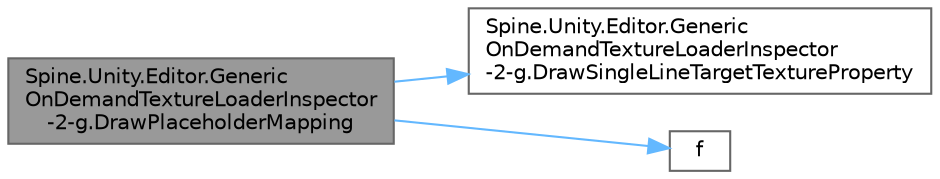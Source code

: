 digraph "Spine.Unity.Editor.GenericOnDemandTextureLoaderInspector-2-g.DrawPlaceholderMapping"
{
 // LATEX_PDF_SIZE
  bgcolor="transparent";
  edge [fontname=Helvetica,fontsize=10,labelfontname=Helvetica,labelfontsize=10];
  node [fontname=Helvetica,fontsize=10,shape=box,height=0.2,width=0.4];
  rankdir="LR";
  Node1 [id="Node000001",label="Spine.Unity.Editor.Generic\lOnDemandTextureLoaderInspector\l-2-g.DrawPlaceholderMapping",height=0.2,width=0.4,color="gray40", fillcolor="grey60", style="filled", fontcolor="black",tooltip="Draws a single texture mapping entry in the Inspector. Can be overridden in subclasses where needed...."];
  Node1 -> Node2 [id="edge1_Node000001_Node000002",color="steelblue1",style="solid",tooltip=" "];
  Node2 [id="Node000002",label="Spine.Unity.Editor.Generic\lOnDemandTextureLoaderInspector\l-2-g.DrawSingleLineTargetTextureProperty",height=0.2,width=0.4,color="grey40", fillcolor="white", style="filled",URL="$class_spine_1_1_unity_1_1_editor_1_1_generic_on_demand_texture_loader_inspector-2-g.html#a6cc1450ef92b4995f6c38ce496f5a0b5",tooltip="Draws a single texture mapping TargetReference in the Inspector. Can be overridden in subclasses wher..."];
  Node1 -> Node3 [id="edge2_Node000001_Node000003",color="steelblue1",style="solid",tooltip=" "];
  Node3 [id="Node000003",label="f",height=0.2,width=0.4,color="grey40", fillcolor="white", style="filled",URL="$cxx11__tensor__map_8cpp.html#a7f507fea02198f6cb81c86640c7b1a4e",tooltip=" "];
}
